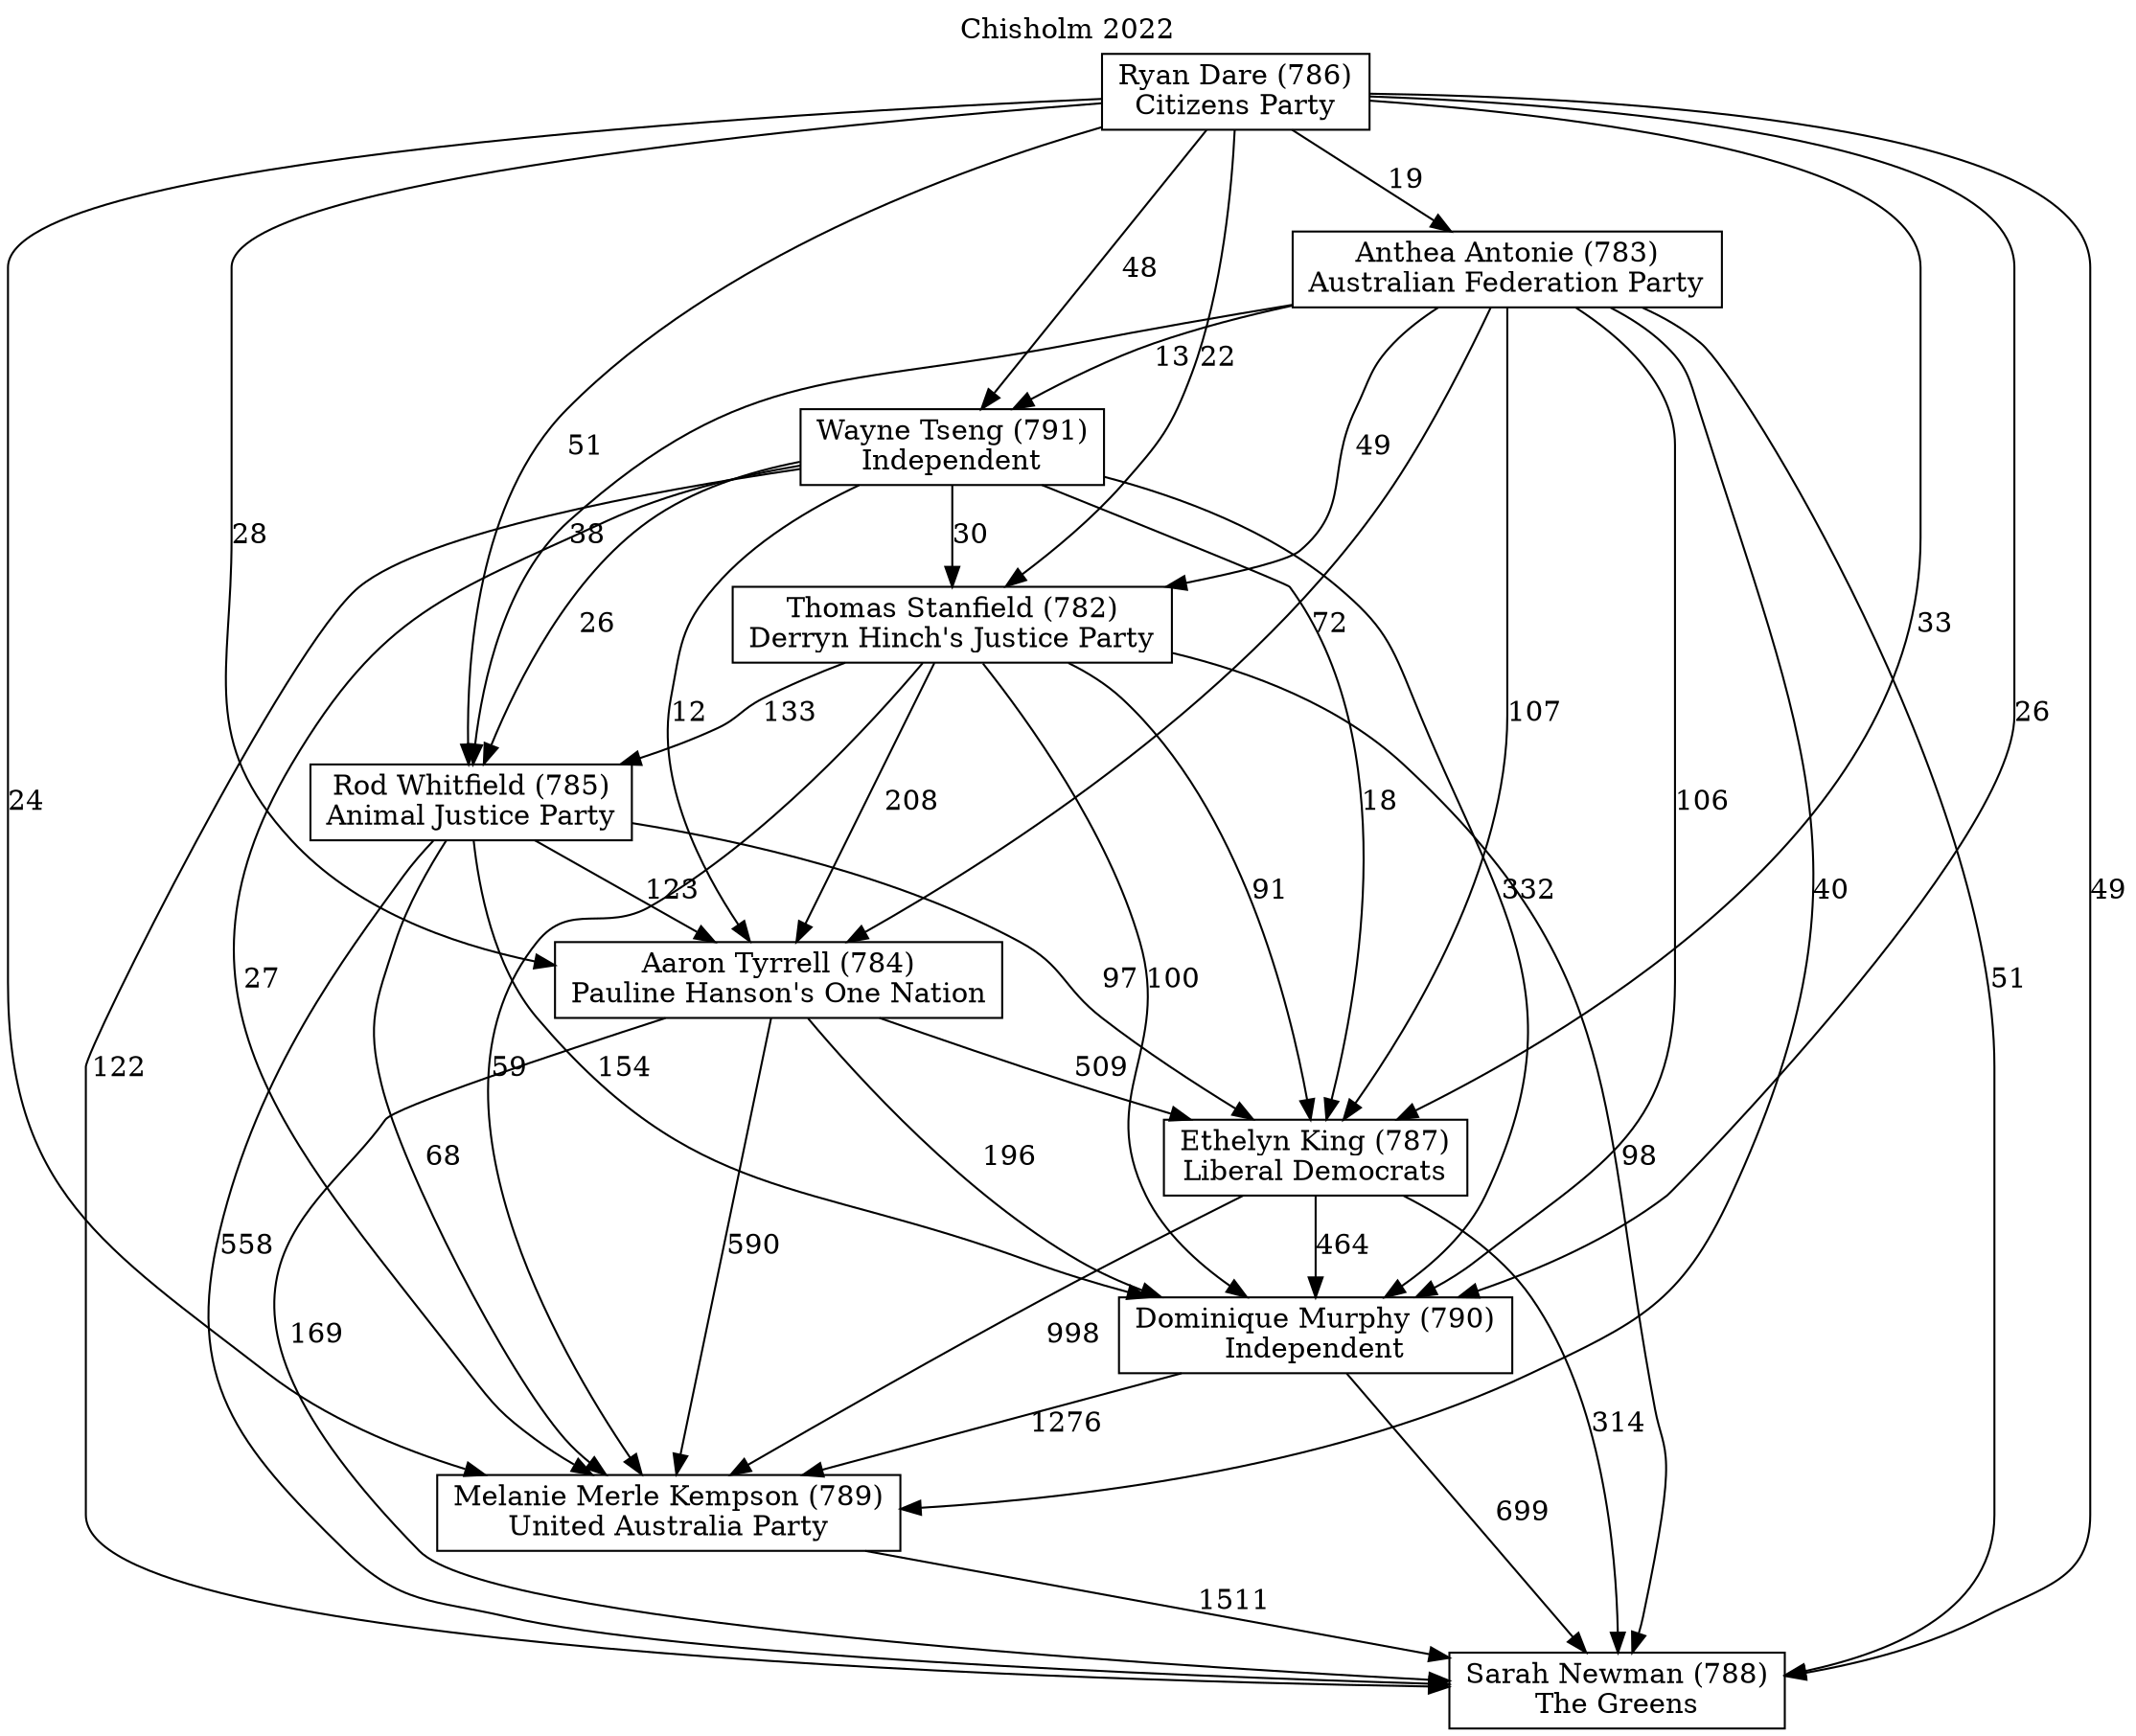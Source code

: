 // House preference flow
digraph "Sarah Newman (788)_Chisholm_2022" {
	graph [label="Chisholm 2022" labelloc=t mclimit=10]
	node [shape=box]
	"Sarah Newman (788)" [label="Sarah Newman (788)
The Greens"]
	"Anthea Antonie (783)" [label="Anthea Antonie (783)
Australian Federation Party"]
	"Thomas Stanfield (782)" [label="Thomas Stanfield (782)
Derryn Hinch's Justice Party"]
	"Melanie Merle Kempson (789)" [label="Melanie Merle Kempson (789)
United Australia Party"]
	"Aaron Tyrrell (784)" [label="Aaron Tyrrell (784)
Pauline Hanson's One Nation"]
	"Dominique Murphy (790)" [label="Dominique Murphy (790)
Independent"]
	"Rod Whitfield (785)" [label="Rod Whitfield (785)
Animal Justice Party"]
	"Ethelyn King (787)" [label="Ethelyn King (787)
Liberal Democrats"]
	"Wayne Tseng (791)" [label="Wayne Tseng (791)
Independent"]
	"Ryan Dare (786)" [label="Ryan Dare (786)
Citizens Party"]
	"Rod Whitfield (785)" -> "Ethelyn King (787)" [label=97]
	"Thomas Stanfield (782)" -> "Dominique Murphy (790)" [label=100]
	"Thomas Stanfield (782)" -> "Rod Whitfield (785)" [label=133]
	"Ryan Dare (786)" -> "Dominique Murphy (790)" [label=26]
	"Ryan Dare (786)" -> "Anthea Antonie (783)" [label=19]
	"Ryan Dare (786)" -> "Melanie Merle Kempson (789)" [label=24]
	"Wayne Tseng (791)" -> "Aaron Tyrrell (784)" [label=12]
	"Aaron Tyrrell (784)" -> "Melanie Merle Kempson (789)" [label=590]
	"Rod Whitfield (785)" -> "Aaron Tyrrell (784)" [label=123]
	"Aaron Tyrrell (784)" -> "Dominique Murphy (790)" [label=196]
	"Wayne Tseng (791)" -> "Ethelyn King (787)" [label=18]
	"Anthea Antonie (783)" -> "Thomas Stanfield (782)" [label=49]
	"Aaron Tyrrell (784)" -> "Sarah Newman (788)" [label=169]
	"Dominique Murphy (790)" -> "Sarah Newman (788)" [label=699]
	"Rod Whitfield (785)" -> "Melanie Merle Kempson (789)" [label=68]
	"Anthea Antonie (783)" -> "Rod Whitfield (785)" [label=38]
	"Rod Whitfield (785)" -> "Sarah Newman (788)" [label=558]
	"Dominique Murphy (790)" -> "Melanie Merle Kempson (789)" [label=1276]
	"Thomas Stanfield (782)" -> "Ethelyn King (787)" [label=91]
	"Ryan Dare (786)" -> "Aaron Tyrrell (784)" [label=28]
	"Wayne Tseng (791)" -> "Melanie Merle Kempson (789)" [label=27]
	"Anthea Antonie (783)" -> "Ethelyn King (787)" [label=107]
	"Ethelyn King (787)" -> "Dominique Murphy (790)" [label=464]
	"Aaron Tyrrell (784)" -> "Ethelyn King (787)" [label=509]
	"Wayne Tseng (791)" -> "Dominique Murphy (790)" [label=332]
	"Thomas Stanfield (782)" -> "Melanie Merle Kempson (789)" [label=59]
	"Anthea Antonie (783)" -> "Sarah Newman (788)" [label=51]
	"Anthea Antonie (783)" -> "Wayne Tseng (791)" [label=13]
	"Wayne Tseng (791)" -> "Rod Whitfield (785)" [label=26]
	"Thomas Stanfield (782)" -> "Sarah Newman (788)" [label=98]
	"Wayne Tseng (791)" -> "Sarah Newman (788)" [label=122]
	"Rod Whitfield (785)" -> "Dominique Murphy (790)" [label=154]
	"Anthea Antonie (783)" -> "Aaron Tyrrell (784)" [label=72]
	"Thomas Stanfield (782)" -> "Aaron Tyrrell (784)" [label=208]
	"Anthea Antonie (783)" -> "Dominique Murphy (790)" [label=106]
	"Ethelyn King (787)" -> "Melanie Merle Kempson (789)" [label=998]
	"Ryan Dare (786)" -> "Sarah Newman (788)" [label=49]
	"Ethelyn King (787)" -> "Sarah Newman (788)" [label=314]
	"Melanie Merle Kempson (789)" -> "Sarah Newman (788)" [label=1511]
	"Ryan Dare (786)" -> "Thomas Stanfield (782)" [label=22]
	"Ryan Dare (786)" -> "Wayne Tseng (791)" [label=48]
	"Anthea Antonie (783)" -> "Melanie Merle Kempson (789)" [label=40]
	"Wayne Tseng (791)" -> "Thomas Stanfield (782)" [label=30]
	"Ryan Dare (786)" -> "Rod Whitfield (785)" [label=51]
	"Ryan Dare (786)" -> "Ethelyn King (787)" [label=33]
}
